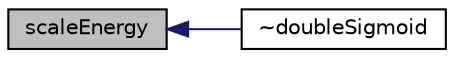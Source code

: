 digraph "scaleEnergy"
{
  bgcolor="transparent";
  edge [fontname="Helvetica",fontsize="10",labelfontname="Helvetica",labelfontsize="10"];
  node [fontname="Helvetica",fontsize="10",shape=record];
  rankdir="LR";
  Node1 [label="scaleEnergy",height=0.2,width=0.4,color="black", fillcolor="grey75", style="filled", fontcolor="black"];
  Node1 -> Node2 [dir="back",color="midnightblue",fontsize="10",style="solid",fontname="Helvetica"];
  Node2 [label="~doubleSigmoid",height=0.2,width=0.4,color="black",URL="$a00581.html#a3f15eca3a0824c4f6700c418b8658025",tooltip="Destructor. "];
}
